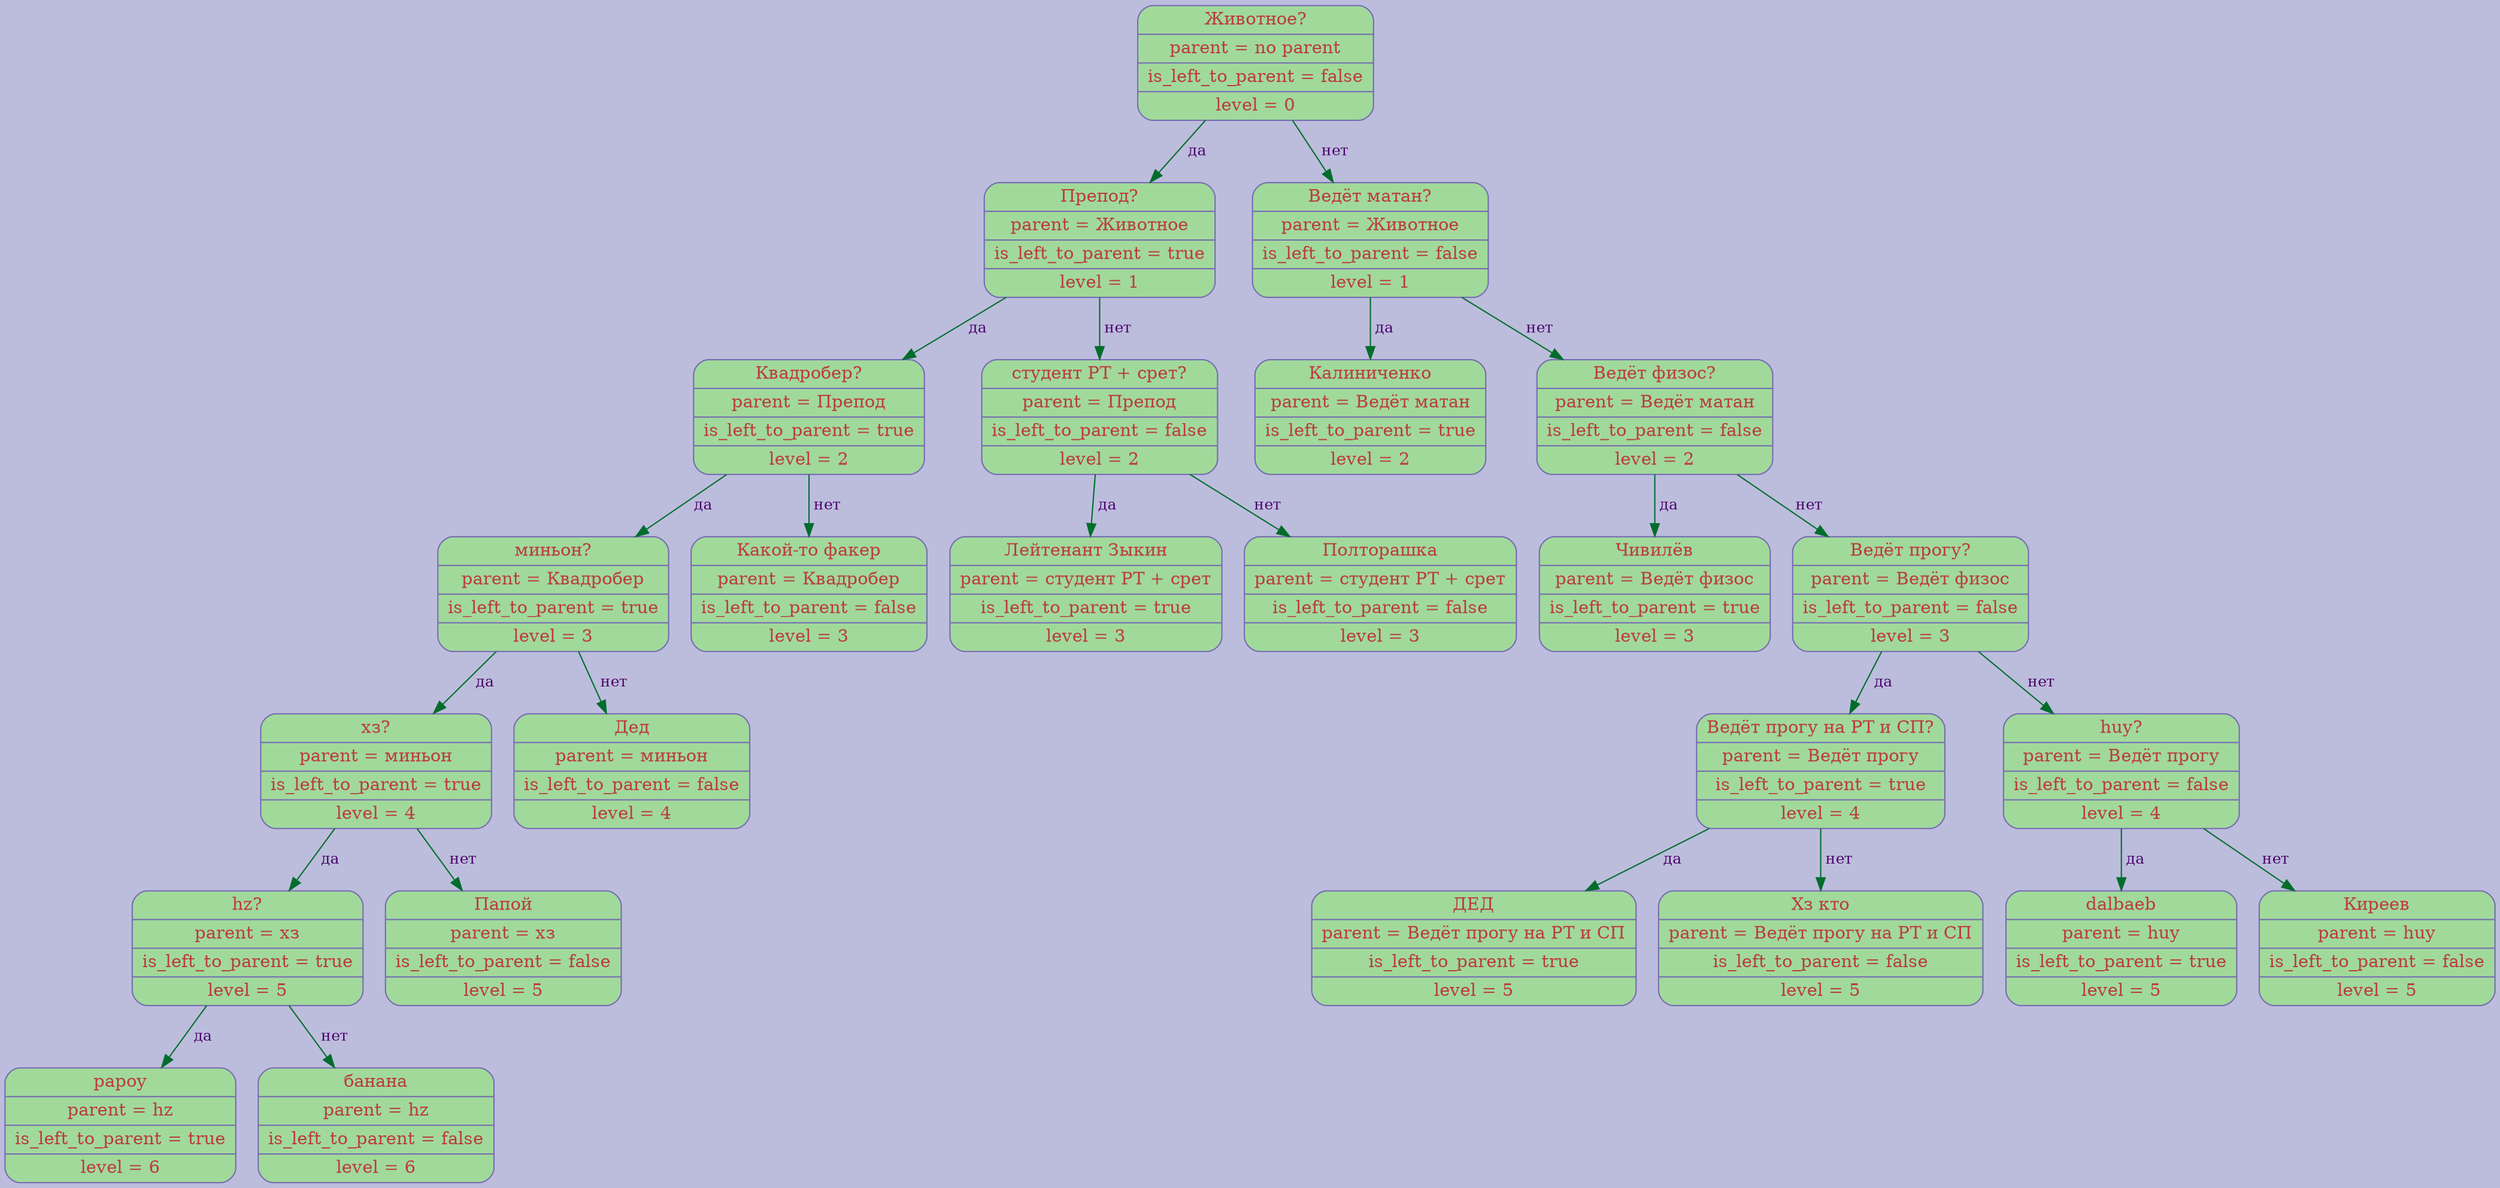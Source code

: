 digraph G{
rankdir=HR;
node[style=filled, color="#756bb1", fillcolor="#a1d99b",fontcolor="#ba3d3d", fontsize=14];
edge[color="#006d2c", fontsize=12, penwidth=1, fontcolor = "#49006a"];
bgcolor="#bcbddc";
elem1[shape="Mrecord", label= "{Животное? | parent = no parent | is_left_to_parent = false | level = 0}"];
elem1->elem2[label = " да "];elem2[shape="Mrecord", label= "{Препод? | parent = Животное | is_left_to_parent = true | level = 1}"];
elem2->elem3[label = " да "];elem3[shape="Mrecord", label= "{Квадробер? | parent = Препод | is_left_to_parent = true | level = 2}"];
elem3->elem4[label = " да "];elem4[shape="Mrecord", label= "{миньон? | parent = Квадробер | is_left_to_parent = true | level = 3}"];
elem4->elem5[label = " да "];elem5[shape="Mrecord", label= "{хз? | parent = миньон | is_left_to_parent = true | level = 4}"];
elem5->elem6[label = " да "];elem6[shape="Mrecord", label= "{hz? | parent = хз | is_left_to_parent = true | level = 5}"];
elem6->elem7[label = " да "];elem7[shape="Mrecord", label= "{papoy | parent = hz | is_left_to_parent = true | level = 6}"];
elem6->elem8[label = " нет "];elem8[shape="Mrecord", label= "{банана | parent = hz | is_left_to_parent = false | level = 6}"];
elem5->elem9[label = " нет "];elem9[shape="Mrecord", label= "{Папой | parent = хз | is_left_to_parent = false | level = 5}"];
elem4->elem10[label = " нет "];elem10[shape="Mrecord", label= "{Дед | parent = миньон | is_left_to_parent = false | level = 4}"];
elem3->elem11[label = " нет "];elem11[shape="Mrecord", label= "{Какой-то факер | parent = Квадробер | is_left_to_parent = false | level = 3}"];
elem2->elem12[label = " нет "];elem12[shape="Mrecord", label= "{студент РТ + срет? | parent = Препод | is_left_to_parent = false | level = 2}"];
elem12->elem13[label = " да "];elem13[shape="Mrecord", label= "{Лейтенант Зыкин | parent = студент РТ + срет | is_left_to_parent = true | level = 3}"];
elem12->elem14[label = " нет "];elem14[shape="Mrecord", label= "{Полторашка | parent = студент РТ + срет | is_left_to_parent = false | level = 3}"];
elem1->elem15[label = " нет "];elem15[shape="Mrecord", label= "{Ведёт матан? | parent = Животное | is_left_to_parent = false | level = 1}"];
elem15->elem16[label = " да "];elem16[shape="Mrecord", label= "{Калиниченко | parent = Ведёт матан | is_left_to_parent = true | level = 2}"];
elem15->elem17[label = " нет "];elem17[shape="Mrecord", label= "{Ведёт физос? | parent = Ведёт матан | is_left_to_parent = false | level = 2}"];
elem17->elem18[label = " да "];elem18[shape="Mrecord", label= "{Чивилёв | parent = Ведёт физос | is_left_to_parent = true | level = 3}"];
elem17->elem19[label = " нет "];elem19[shape="Mrecord", label= "{Ведёт прогу? | parent = Ведёт физос | is_left_to_parent = false | level = 3}"];
elem19->elem20[label = " да "];elem20[shape="Mrecord", label= "{Ведёт прогу на РТ и СП? | parent = Ведёт прогу | is_left_to_parent = true | level = 4}"];
elem20->elem21[label = " да "];elem21[shape="Mrecord", label= "{ДЕД | parent = Ведёт прогу на РТ и СП | is_left_to_parent = true | level = 5}"];
elem20->elem22[label = " нет "];elem22[shape="Mrecord", label= "{Хз кто | parent = Ведёт прогу на РТ и СП | is_left_to_parent = false | level = 5}"];
elem19->elem23[label = " нет "];elem23[shape="Mrecord", label= "{huy? | parent = Ведёт прогу | is_left_to_parent = false | level = 4}"];
elem23->elem24[label = " да "];elem24[shape="Mrecord", label= "{dalbaeb | parent = huy | is_left_to_parent = true | level = 5}"];
elem23->elem25[label = " нет "];elem25[shape="Mrecord", label= "{Киреев | parent = huy | is_left_to_parent = false | level = 5}"];
}
